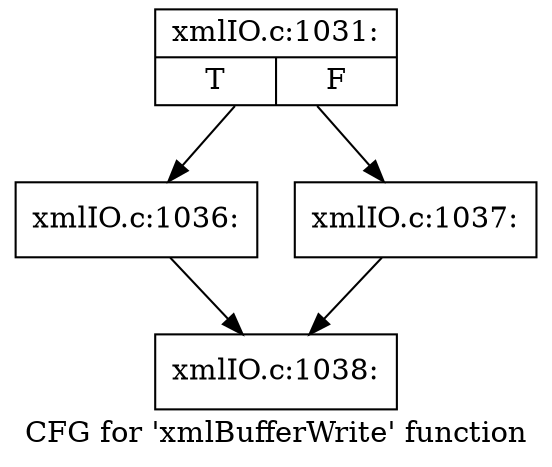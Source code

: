 digraph "CFG for 'xmlBufferWrite' function" {
	label="CFG for 'xmlBufferWrite' function";

	Node0x55ed348ca410 [shape=record,label="{xmlIO.c:1031:|{<s0>T|<s1>F}}"];
	Node0x55ed348ca410 -> Node0x55ed348cd0c0;
	Node0x55ed348ca410 -> Node0x55ed348cd110;
	Node0x55ed348cd0c0 [shape=record,label="{xmlIO.c:1036:}"];
	Node0x55ed348cd0c0 -> Node0x55ed348cb540;
	Node0x55ed348cd110 [shape=record,label="{xmlIO.c:1037:}"];
	Node0x55ed348cd110 -> Node0x55ed348cb540;
	Node0x55ed348cb540 [shape=record,label="{xmlIO.c:1038:}"];
}
